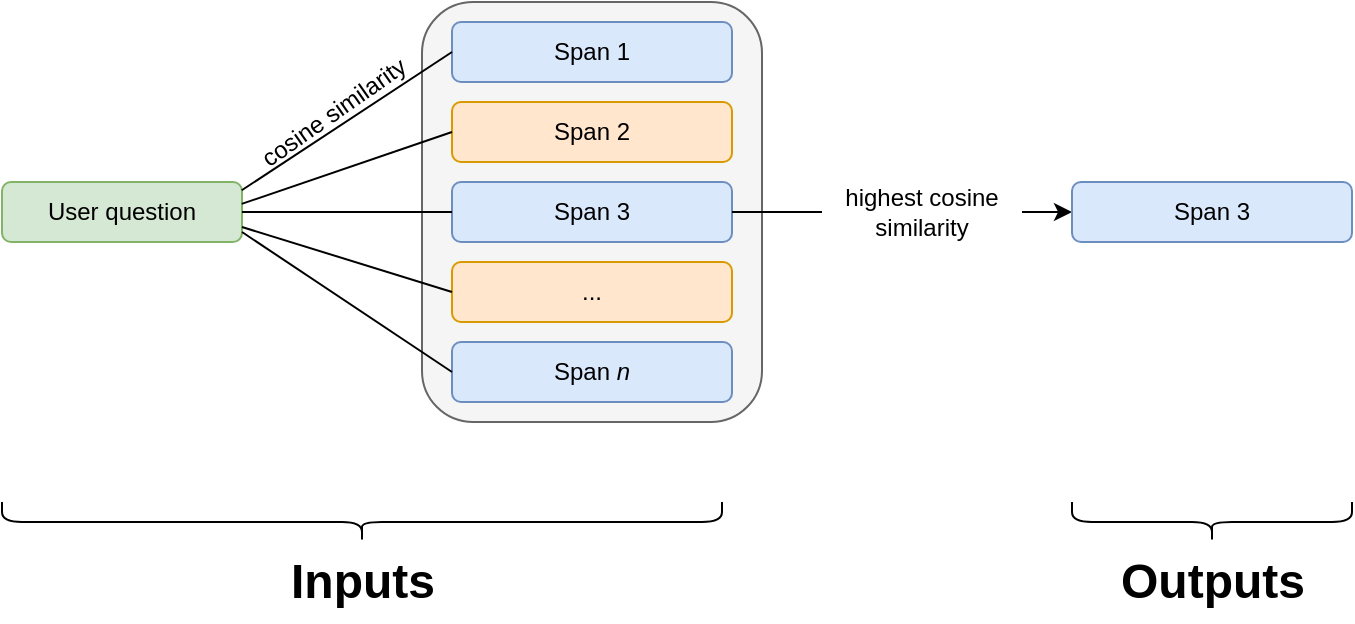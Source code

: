 <mxfile version="16.1.2" type="device"><diagram id="LJOH5Kh-eTPgLYb7U5nk" name="Page-1"><mxGraphModel dx="1102" dy="929" grid="1" gridSize="10" guides="1" tooltips="1" connect="1" arrows="1" fold="1" page="1" pageScale="1" pageWidth="827" pageHeight="1169" math="1" shadow="0"><root><mxCell id="0"/><mxCell id="1" parent="0"/><mxCell id="Qjm70vHRbUHkwJi2hTA_-10" value="" style="rounded=1;whiteSpace=wrap;html=1;shadow=0;glass=0;sketch=0;strokeColor=#666666;fillColor=#f5f5f5;fontColor=#333333;" vertex="1" parent="1"><mxGeometry x="230" y="440" width="170" height="210" as="geometry"/></mxCell><mxCell id="Qjm70vHRbUHkwJi2hTA_-4" value="User question" style="rounded=1;whiteSpace=wrap;html=1;shadow=0;glass=0;sketch=0;strokeColor=#82b366;fillColor=#d5e8d4;" vertex="1" parent="1"><mxGeometry x="20" y="530" width="120" height="30" as="geometry"/></mxCell><mxCell id="Qjm70vHRbUHkwJi2hTA_-5" value="Span 1" style="rounded=1;whiteSpace=wrap;html=1;shadow=0;glass=0;sketch=0;strokeColor=#6c8ebf;fillColor=#dae8fc;" vertex="1" parent="1"><mxGeometry x="245" y="450" width="140" height="30" as="geometry"/></mxCell><mxCell id="Qjm70vHRbUHkwJi2hTA_-6" value="Span 2" style="rounded=1;whiteSpace=wrap;html=1;shadow=0;glass=0;sketch=0;strokeColor=#d79b00;fillColor=#ffe6cc;" vertex="1" parent="1"><mxGeometry x="245" y="490" width="140" height="30" as="geometry"/></mxCell><mxCell id="Qjm70vHRbUHkwJi2hTA_-7" value="Span 3" style="rounded=1;whiteSpace=wrap;html=1;shadow=0;glass=0;sketch=0;strokeColor=#6c8ebf;fillColor=#dae8fc;" vertex="1" parent="1"><mxGeometry x="245" y="530" width="140" height="30" as="geometry"/></mxCell><mxCell id="Qjm70vHRbUHkwJi2hTA_-8" value="..." style="rounded=1;whiteSpace=wrap;html=1;shadow=0;glass=0;sketch=0;strokeColor=#d79b00;fillColor=#ffe6cc;" vertex="1" parent="1"><mxGeometry x="245" y="570" width="140" height="30" as="geometry"/></mxCell><mxCell id="Qjm70vHRbUHkwJi2hTA_-9" value="Span &lt;i&gt;n&lt;/i&gt;" style="rounded=1;whiteSpace=wrap;html=1;shadow=0;glass=0;sketch=0;strokeColor=#6c8ebf;fillColor=#dae8fc;" vertex="1" parent="1"><mxGeometry x="245" y="610" width="140" height="30" as="geometry"/></mxCell><mxCell id="Qjm70vHRbUHkwJi2hTA_-11" value="" style="endArrow=none;html=1;rounded=0;entryX=0;entryY=0.5;entryDx=0;entryDy=0;exitX=0.999;exitY=0.138;exitDx=0;exitDy=0;exitPerimeter=0;" edge="1" parent="1" source="Qjm70vHRbUHkwJi2hTA_-4" target="Qjm70vHRbUHkwJi2hTA_-5"><mxGeometry width="50" height="50" relative="1" as="geometry"><mxPoint x="140" y="520" as="sourcePoint"/><mxPoint x="190" y="400" as="targetPoint"/></mxGeometry></mxCell><mxCell id="Qjm70vHRbUHkwJi2hTA_-12" value="" style="endArrow=none;html=1;rounded=0;entryX=0;entryY=0.5;entryDx=0;entryDy=0;exitX=0.999;exitY=0.365;exitDx=0;exitDy=0;exitPerimeter=0;" edge="1" parent="1" source="Qjm70vHRbUHkwJi2hTA_-4" target="Qjm70vHRbUHkwJi2hTA_-6"><mxGeometry width="50" height="50" relative="1" as="geometry"><mxPoint x="130" y="620" as="sourcePoint"/><mxPoint x="255" y="475" as="targetPoint"/></mxGeometry></mxCell><mxCell id="Qjm70vHRbUHkwJi2hTA_-14" value="" style="endArrow=none;html=1;rounded=0;entryX=0;entryY=0.5;entryDx=0;entryDy=0;exitX=1;exitY=0.5;exitDx=0;exitDy=0;" edge="1" parent="1" source="Qjm70vHRbUHkwJi2hTA_-4" target="Qjm70vHRbUHkwJi2hTA_-7"><mxGeometry width="50" height="50" relative="1" as="geometry"><mxPoint x="170" y="570" as="sourcePoint"/><mxPoint x="275" y="495" as="targetPoint"/></mxGeometry></mxCell><mxCell id="Qjm70vHRbUHkwJi2hTA_-15" value="" style="endArrow=none;html=1;rounded=0;entryX=0;entryY=0.5;entryDx=0;entryDy=0;exitX=1;exitY=0.75;exitDx=0;exitDy=0;" edge="1" parent="1" source="Qjm70vHRbUHkwJi2hTA_-4" target="Qjm70vHRbUHkwJi2hTA_-8"><mxGeometry width="50" height="50" relative="1" as="geometry"><mxPoint x="180" y="580" as="sourcePoint"/><mxPoint x="285" y="505" as="targetPoint"/></mxGeometry></mxCell><mxCell id="Qjm70vHRbUHkwJi2hTA_-16" value="" style="endArrow=none;html=1;rounded=0;entryX=0;entryY=0.5;entryDx=0;entryDy=0;" edge="1" parent="1" target="Qjm70vHRbUHkwJi2hTA_-9"><mxGeometry width="50" height="50" relative="1" as="geometry"><mxPoint x="140" y="555" as="sourcePoint"/><mxPoint x="245" y="480" as="targetPoint"/></mxGeometry></mxCell><mxCell id="Qjm70vHRbUHkwJi2hTA_-17" value="" style="shape=curlyBracket;whiteSpace=wrap;html=1;rounded=1;shadow=0;glass=0;sketch=0;strokeColor=default;fillColor=none;direction=north;" vertex="1" parent="1"><mxGeometry x="20" y="690" width="360" height="20" as="geometry"/></mxCell><mxCell id="Qjm70vHRbUHkwJi2hTA_-18" value="Inputs" style="text;strokeColor=none;fillColor=none;html=1;fontSize=24;fontStyle=1;verticalAlign=middle;align=center;rounded=1;shadow=0;glass=0;sketch=0;" vertex="1" parent="1"><mxGeometry x="150" y="710" width="100" height="40" as="geometry"/></mxCell><mxCell id="Qjm70vHRbUHkwJi2hTA_-19" value="" style="endArrow=classic;html=1;rounded=0;exitX=1;exitY=0.5;exitDx=0;exitDy=0;startArrow=none;" edge="1" parent="1" source="Qjm70vHRbUHkwJi2hTA_-22"><mxGeometry width="50" height="50" relative="1" as="geometry"><mxPoint x="465" y="520" as="sourcePoint"/><mxPoint x="555" y="545" as="targetPoint"/></mxGeometry></mxCell><mxCell id="Qjm70vHRbUHkwJi2hTA_-20" value="Span 3" style="rounded=1;whiteSpace=wrap;html=1;shadow=0;glass=0;sketch=0;strokeColor=#6c8ebf;fillColor=#dae8fc;" vertex="1" parent="1"><mxGeometry x="555" y="530" width="140" height="30" as="geometry"/></mxCell><mxCell id="Qjm70vHRbUHkwJi2hTA_-21" value="cosine similarity" style="text;html=1;strokeColor=none;fillColor=none;align=center;verticalAlign=middle;whiteSpace=wrap;rounded=0;shadow=0;glass=0;sketch=0;rotation=-35;" vertex="1" parent="1"><mxGeometry x="136.38" y="480" width="100" height="30" as="geometry"/></mxCell><mxCell id="Qjm70vHRbUHkwJi2hTA_-23" value="" style="endArrow=none;html=1;rounded=0;exitX=1;exitY=0.5;exitDx=0;exitDy=0;" edge="1" parent="1" source="Qjm70vHRbUHkwJi2hTA_-7" target="Qjm70vHRbUHkwJi2hTA_-22"><mxGeometry width="50" height="50" relative="1" as="geometry"><mxPoint x="385" y="545" as="sourcePoint"/><mxPoint x="520" y="545" as="targetPoint"/></mxGeometry></mxCell><mxCell id="Qjm70vHRbUHkwJi2hTA_-24" value="" style="shape=curlyBracket;whiteSpace=wrap;html=1;rounded=1;shadow=0;glass=0;sketch=0;strokeColor=default;fillColor=none;direction=north;" vertex="1" parent="1"><mxGeometry x="555" y="690" width="140" height="20" as="geometry"/></mxCell><mxCell id="Qjm70vHRbUHkwJi2hTA_-25" value="Outputs" style="text;strokeColor=none;fillColor=none;html=1;fontSize=24;fontStyle=1;verticalAlign=middle;align=center;rounded=1;shadow=0;glass=0;sketch=0;" vertex="1" parent="1"><mxGeometry x="575" y="710" width="100" height="40" as="geometry"/></mxCell><mxCell id="Qjm70vHRbUHkwJi2hTA_-22" value="highest cosine similarity" style="text;html=1;strokeColor=none;fillColor=none;align=center;verticalAlign=middle;whiteSpace=wrap;rounded=0;shadow=0;glass=0;sketch=0;rotation=0;" vertex="1" parent="1"><mxGeometry x="430" y="530" width="100" height="30" as="geometry"/></mxCell></root></mxGraphModel></diagram></mxfile>